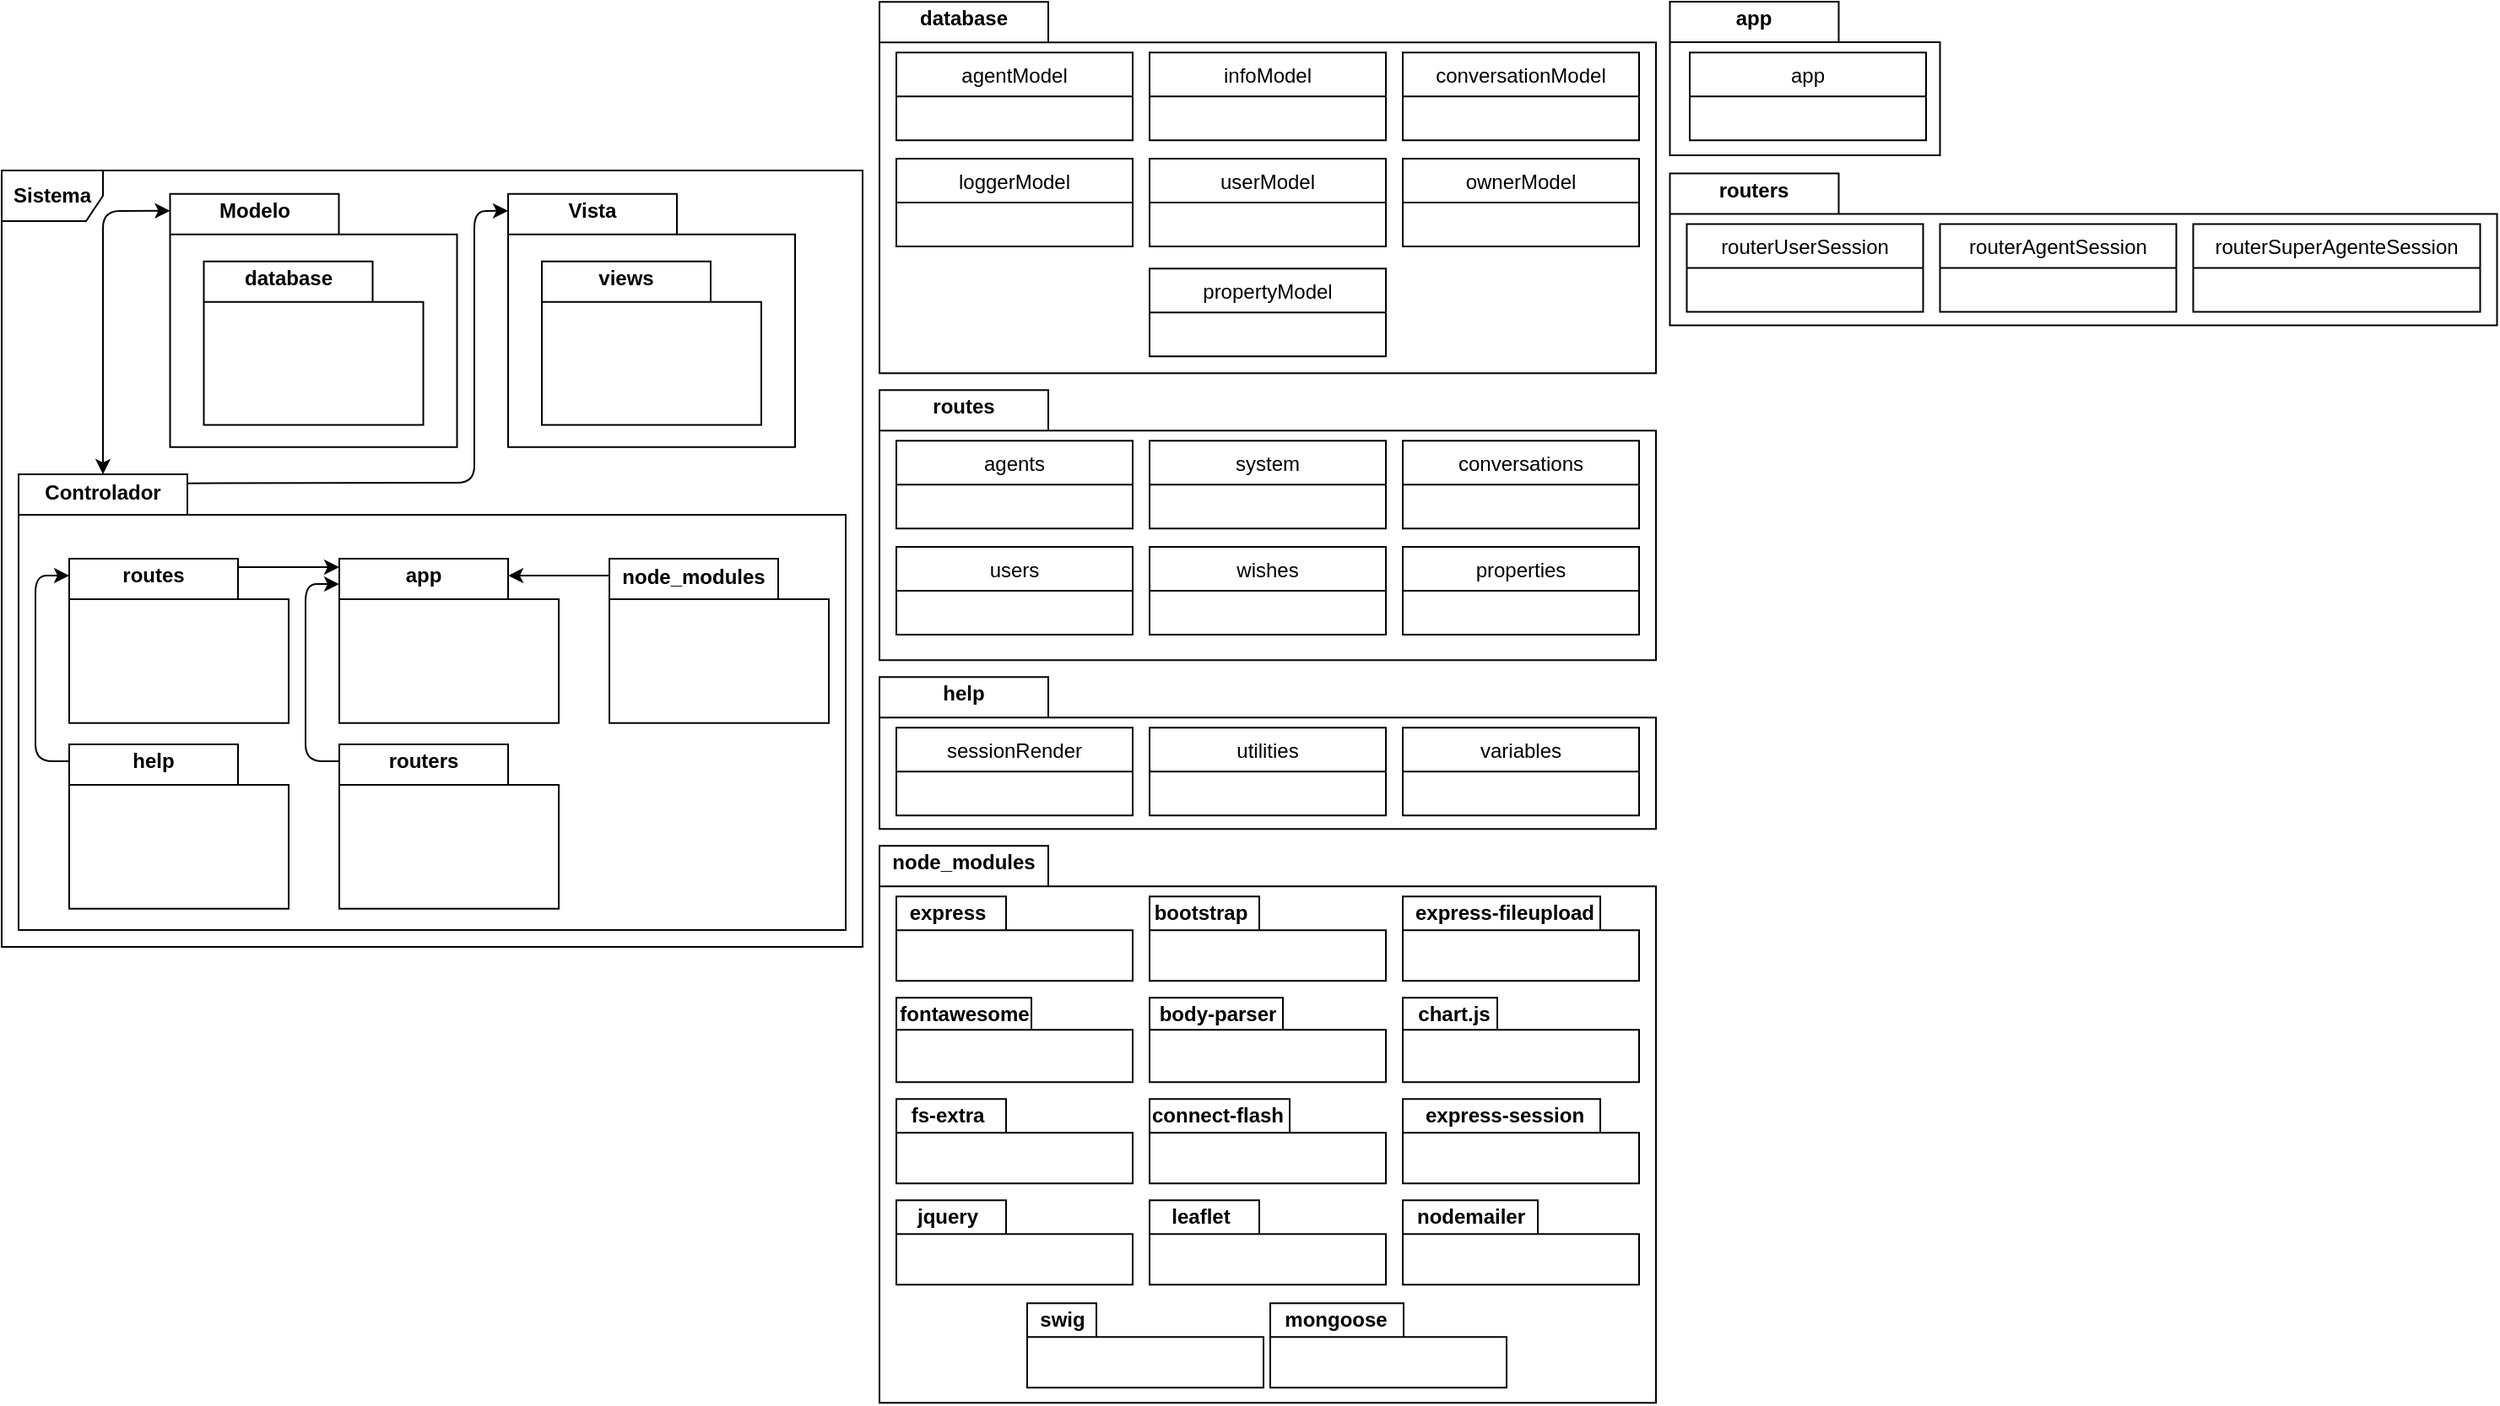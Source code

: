 <mxfile version="12.6.5" type="device"><diagram id="kAfS_HDpGO0KasJFEPRN" name="Page-1"><mxGraphModel dx="-954" dy="-1184" grid="1" gridSize="10" guides="1" tooltips="1" connect="1" arrows="1" fold="1" page="1" pageScale="1" pageWidth="827" pageHeight="1169" math="0" shadow="0"><root><mxCell id="0"/><mxCell id="1" parent="0"/><mxCell id="lNLeyJo19ldmIVboRy16-2" value="&lt;b&gt;Sistema&lt;/b&gt;" style="shape=umlFrame;whiteSpace=wrap;html=1;fillColor=#FFFFFF;" vertex="1" parent="1"><mxGeometry x="3690" y="2950" width="510" height="460" as="geometry"/></mxCell><mxCell id="lNLeyJo19ldmIVboRy16-3" value="" style="shape=folder;fontStyle=1;spacingTop=10;tabWidth=100;tabHeight=24;tabPosition=left;html=1;" vertex="1" parent="1"><mxGeometry x="3700" y="3130" width="490" height="270" as="geometry"/></mxCell><mxCell id="lNLeyJo19ldmIVboRy16-4" value="" style="endArrow=classic;startArrow=classic;html=1;exitX=0.5;exitY=0;exitDx=0;exitDy=0;entryX=0;entryY=0.5;entryDx=0;entryDy=0;" edge="1" parent="1" source="lNLeyJo19ldmIVboRy16-66" target="lNLeyJo19ldmIVboRy16-62"><mxGeometry width="50" height="50" relative="1" as="geometry"><mxPoint x="3819.25" y="3214.61" as="sourcePoint"/><mxPoint x="3869.25" y="3164.61" as="targetPoint"/><Array as="points"><mxPoint x="3750" y="2974"/></Array></mxGeometry></mxCell><mxCell id="lNLeyJo19ldmIVboRy16-5" value="" style="endArrow=classic;html=1;entryX=0;entryY=0.5;entryDx=0;entryDy=0;exitX=1;exitY=0.25;exitDx=0;exitDy=0;" edge="1" parent="1" source="lNLeyJo19ldmIVboRy16-66" target="lNLeyJo19ldmIVboRy16-86"><mxGeometry width="50" height="50" relative="1" as="geometry"><mxPoint x="3684.25" y="3685" as="sourcePoint"/><mxPoint x="3734.25" y="3635" as="targetPoint"/><Array as="points"><mxPoint x="3970" y="3135"/><mxPoint x="3970" y="2974"/></Array></mxGeometry></mxCell><mxCell id="lNLeyJo19ldmIVboRy16-6" value="" style="shape=folder;fontStyle=1;spacingTop=10;tabWidth=100;tabHeight=24;tabPosition=left;html=1;" vertex="1" parent="1"><mxGeometry x="4210" y="2850.09" width="460" height="220" as="geometry"/></mxCell><mxCell id="lNLeyJo19ldmIVboRy16-7" value="&lt;b&gt;database&lt;/b&gt;" style="text;html=1;strokeColor=none;fillColor=none;align=center;verticalAlign=middle;whiteSpace=wrap;rounded=0;" vertex="1" parent="1"><mxGeometry x="4210" y="2850.09" width="100" height="20" as="geometry"/></mxCell><mxCell id="lNLeyJo19ldmIVboRy16-8" value="agentModel" style="swimlane;fontStyle=0;childLayout=stackLayout;horizontal=1;startSize=26;fillColor=none;horizontalStack=0;resizeParent=1;resizeParentMax=0;resizeLast=0;collapsible=1;marginBottom=0;" vertex="1" parent="1"><mxGeometry x="4220" y="2880.09" width="140" height="52" as="geometry"/></mxCell><mxCell id="lNLeyJo19ldmIVboRy16-9" value="infoModel" style="swimlane;fontStyle=0;childLayout=stackLayout;horizontal=1;startSize=26;fillColor=none;horizontalStack=0;resizeParent=1;resizeParentMax=0;resizeLast=0;collapsible=1;marginBottom=0;" vertex="1" parent="1"><mxGeometry x="4370" y="2880.09" width="140" height="52" as="geometry"/></mxCell><mxCell id="lNLeyJo19ldmIVboRy16-10" value="conversationModel" style="swimlane;fontStyle=0;childLayout=stackLayout;horizontal=1;startSize=26;fillColor=none;horizontalStack=0;resizeParent=1;resizeParentMax=0;resizeLast=0;collapsible=1;marginBottom=0;" vertex="1" parent="1"><mxGeometry x="4520" y="2880.09" width="140" height="52" as="geometry"/></mxCell><mxCell id="lNLeyJo19ldmIVboRy16-11" value="loggerModel" style="swimlane;fontStyle=0;childLayout=stackLayout;horizontal=1;startSize=26;fillColor=none;horizontalStack=0;resizeParent=1;resizeParentMax=0;resizeLast=0;collapsible=1;marginBottom=0;" vertex="1" parent="1"><mxGeometry x="4220" y="2942.98" width="140" height="52" as="geometry"/></mxCell><mxCell id="lNLeyJo19ldmIVboRy16-12" value="userModel" style="swimlane;fontStyle=0;childLayout=stackLayout;horizontal=1;startSize=26;fillColor=none;horizontalStack=0;resizeParent=1;resizeParentMax=0;resizeLast=0;collapsible=1;marginBottom=0;" vertex="1" parent="1"><mxGeometry x="4370" y="2942.98" width="140" height="52" as="geometry"/></mxCell><mxCell id="lNLeyJo19ldmIVboRy16-13" value="ownerModel" style="swimlane;fontStyle=0;childLayout=stackLayout;horizontal=1;startSize=26;fillColor=none;horizontalStack=0;resizeParent=1;resizeParentMax=0;resizeLast=0;collapsible=1;marginBottom=0;" vertex="1" parent="1"><mxGeometry x="4520" y="2942.98" width="140" height="52" as="geometry"/></mxCell><mxCell id="lNLeyJo19ldmIVboRy16-14" value="propertyModel" style="swimlane;fontStyle=0;childLayout=stackLayout;horizontal=1;startSize=26;fillColor=none;horizontalStack=0;resizeParent=1;resizeParentMax=0;resizeLast=0;collapsible=1;marginBottom=0;" vertex="1" parent="1"><mxGeometry x="4370" y="3008.09" width="140" height="52" as="geometry"/></mxCell><mxCell id="lNLeyJo19ldmIVboRy16-15" value="" style="shape=folder;fontStyle=1;spacingTop=10;tabWidth=100;tabHeight=24;tabPosition=left;html=1;" vertex="1" parent="1"><mxGeometry x="4210" y="3080.09" width="460" height="160" as="geometry"/></mxCell><mxCell id="lNLeyJo19ldmIVboRy16-16" value="&lt;b&gt;routes&lt;/b&gt;" style="text;html=1;strokeColor=none;fillColor=none;align=center;verticalAlign=middle;whiteSpace=wrap;rounded=0;" vertex="1" parent="1"><mxGeometry x="4210" y="3080.09" width="100" height="20" as="geometry"/></mxCell><mxCell id="lNLeyJo19ldmIVboRy16-17" value="agents" style="swimlane;fontStyle=0;childLayout=stackLayout;horizontal=1;startSize=26;fillColor=none;horizontalStack=0;resizeParent=1;resizeParentMax=0;resizeLast=0;collapsible=1;marginBottom=0;" vertex="1" parent="1"><mxGeometry x="4220" y="3110.09" width="140" height="52" as="geometry"/></mxCell><mxCell id="lNLeyJo19ldmIVboRy16-18" value="system" style="swimlane;fontStyle=0;childLayout=stackLayout;horizontal=1;startSize=26;fillColor=none;horizontalStack=0;resizeParent=1;resizeParentMax=0;resizeLast=0;collapsible=1;marginBottom=0;" vertex="1" parent="1"><mxGeometry x="4370" y="3110.09" width="140" height="52" as="geometry"/></mxCell><mxCell id="lNLeyJo19ldmIVboRy16-19" value="conversations" style="swimlane;fontStyle=0;childLayout=stackLayout;horizontal=1;startSize=26;fillColor=none;horizontalStack=0;resizeParent=1;resizeParentMax=0;resizeLast=0;collapsible=1;marginBottom=0;" vertex="1" parent="1"><mxGeometry x="4520" y="3110.09" width="140" height="52" as="geometry"/></mxCell><mxCell id="lNLeyJo19ldmIVboRy16-20" value="users" style="swimlane;fontStyle=0;childLayout=stackLayout;horizontal=1;startSize=26;fillColor=none;horizontalStack=0;resizeParent=1;resizeParentMax=0;resizeLast=0;collapsible=1;marginBottom=0;" vertex="1" parent="1"><mxGeometry x="4220" y="3172.98" width="140" height="52" as="geometry"/></mxCell><mxCell id="lNLeyJo19ldmIVboRy16-21" value="wishes" style="swimlane;fontStyle=0;childLayout=stackLayout;horizontal=1;startSize=26;fillColor=none;horizontalStack=0;resizeParent=1;resizeParentMax=0;resizeLast=0;collapsible=1;marginBottom=0;" vertex="1" parent="1"><mxGeometry x="4370" y="3172.98" width="140" height="52" as="geometry"/></mxCell><mxCell id="lNLeyJo19ldmIVboRy16-22" value="properties" style="swimlane;fontStyle=0;childLayout=stackLayout;horizontal=1;startSize=26;fillColor=none;horizontalStack=0;resizeParent=1;resizeParentMax=0;resizeLast=0;collapsible=1;marginBottom=0;" vertex="1" parent="1"><mxGeometry x="4520" y="3172.98" width="140" height="52" as="geometry"/></mxCell><mxCell id="lNLeyJo19ldmIVboRy16-23" value="" style="shape=folder;fontStyle=1;spacingTop=10;tabWidth=100;tabHeight=24;tabPosition=left;html=1;" vertex="1" parent="1"><mxGeometry x="4210" y="3250.09" width="460" height="90" as="geometry"/></mxCell><mxCell id="lNLeyJo19ldmIVboRy16-24" value="&lt;b&gt;help&lt;/b&gt;" style="text;html=1;strokeColor=none;fillColor=none;align=center;verticalAlign=middle;whiteSpace=wrap;rounded=0;" vertex="1" parent="1"><mxGeometry x="4210" y="3250.09" width="100" height="20" as="geometry"/></mxCell><mxCell id="lNLeyJo19ldmIVboRy16-25" value="sessionRender" style="swimlane;fontStyle=0;childLayout=stackLayout;horizontal=1;startSize=26;fillColor=none;horizontalStack=0;resizeParent=1;resizeParentMax=0;resizeLast=0;collapsible=1;marginBottom=0;" vertex="1" parent="1"><mxGeometry x="4220" y="3280.09" width="140" height="52" as="geometry"/></mxCell><mxCell id="lNLeyJo19ldmIVboRy16-26" value="utilities" style="swimlane;fontStyle=0;childLayout=stackLayout;horizontal=1;startSize=26;fillColor=none;horizontalStack=0;resizeParent=1;resizeParentMax=0;resizeLast=0;collapsible=1;marginBottom=0;" vertex="1" parent="1"><mxGeometry x="4370" y="3280.09" width="140" height="52" as="geometry"/></mxCell><mxCell id="lNLeyJo19ldmIVboRy16-27" value="variables" style="swimlane;fontStyle=0;childLayout=stackLayout;horizontal=1;startSize=26;fillColor=none;horizontalStack=0;resizeParent=1;resizeParentMax=0;resizeLast=0;collapsible=1;marginBottom=0;" vertex="1" parent="1"><mxGeometry x="4520" y="3280.09" width="140" height="52" as="geometry"/></mxCell><mxCell id="lNLeyJo19ldmIVboRy16-28" value="" style="shape=folder;fontStyle=1;spacingTop=10;tabWidth=100;tabHeight=24;tabPosition=left;html=1;" vertex="1" parent="1"><mxGeometry x="4210" y="3350.09" width="460" height="330" as="geometry"/></mxCell><mxCell id="lNLeyJo19ldmIVboRy16-29" value="&lt;b&gt;node_modules&lt;/b&gt;" style="text;html=1;strokeColor=none;fillColor=none;align=center;verticalAlign=middle;whiteSpace=wrap;rounded=0;" vertex="1" parent="1"><mxGeometry x="4210" y="3350.09" width="100" height="20" as="geometry"/></mxCell><mxCell id="lNLeyJo19ldmIVboRy16-30" value="" style="shape=folder;fontStyle=1;spacingTop=10;tabWidth=65;tabHeight=20;tabPosition=left;html=1;fillColor=#FFFFFF;" vertex="1" parent="1"><mxGeometry x="4220" y="3380.09" width="140" height="50" as="geometry"/></mxCell><mxCell id="lNLeyJo19ldmIVboRy16-31" value="&lt;b&gt;express&lt;/b&gt;" style="text;html=1;align=center;verticalAlign=middle;resizable=0;points=[];autosize=1;" vertex="1" parent="1"><mxGeometry x="4220" y="3380.09" width="60" height="20" as="geometry"/></mxCell><mxCell id="lNLeyJo19ldmIVboRy16-32" value="" style="shape=folder;fontStyle=1;spacingTop=10;tabWidth=65;tabHeight=20;tabPosition=left;html=1;fillColor=#FFFFFF;" vertex="1" parent="1"><mxGeometry x="4370" y="3380.09" width="140" height="50" as="geometry"/></mxCell><mxCell id="lNLeyJo19ldmIVboRy16-33" value="" style="shape=folder;fontStyle=1;spacingTop=10;tabWidth=117;tabHeight=20;tabPosition=left;html=1;fillColor=#FFFFFF;" vertex="1" parent="1"><mxGeometry x="4520" y="3380.09" width="140" height="50" as="geometry"/></mxCell><mxCell id="lNLeyJo19ldmIVboRy16-34" value="&lt;b&gt;bootstrap&lt;/b&gt;" style="text;html=1;align=center;verticalAlign=middle;resizable=0;points=[];autosize=1;" vertex="1" parent="1"><mxGeometry x="4365" y="3380.09" width="70" height="20" as="geometry"/></mxCell><mxCell id="lNLeyJo19ldmIVboRy16-35" value="&lt;b&gt;express-fileupload&lt;/b&gt;" style="text;html=1;align=center;verticalAlign=middle;resizable=0;points=[];autosize=1;" vertex="1" parent="1"><mxGeometry x="4520" y="3380.09" width="120" height="20" as="geometry"/></mxCell><mxCell id="lNLeyJo19ldmIVboRy16-36" value="" style="shape=folder;fontStyle=1;spacingTop=10;tabWidth=80;tabHeight=19;tabPosition=left;html=1;fillColor=#FFFFFF;" vertex="1" parent="1"><mxGeometry x="4220" y="3440.09" width="140" height="50" as="geometry"/></mxCell><mxCell id="lNLeyJo19ldmIVboRy16-37" value="&lt;b&gt;fontawesome&lt;/b&gt;" style="text;html=1;align=center;verticalAlign=middle;resizable=0;points=[];autosize=1;" vertex="1" parent="1"><mxGeometry x="4215" y="3440.09" width="90" height="20" as="geometry"/></mxCell><mxCell id="lNLeyJo19ldmIVboRy16-38" value="" style="shape=folder;fontStyle=1;spacingTop=10;tabWidth=79;tabHeight=19;tabPosition=left;html=1;fillColor=#FFFFFF;" vertex="1" parent="1"><mxGeometry x="4370" y="3440.09" width="140" height="50" as="geometry"/></mxCell><mxCell id="lNLeyJo19ldmIVboRy16-39" value="" style="shape=folder;fontStyle=1;spacingTop=10;tabWidth=56;tabHeight=19;tabPosition=left;html=1;fillColor=#FFFFFF;" vertex="1" parent="1"><mxGeometry x="4520" y="3440.09" width="140" height="50" as="geometry"/></mxCell><mxCell id="lNLeyJo19ldmIVboRy16-40" value="&lt;b&gt;body-parser&lt;/b&gt;" style="text;html=1;align=center;verticalAlign=middle;resizable=0;points=[];autosize=1;" vertex="1" parent="1"><mxGeometry x="4370" y="3440.09" width="80" height="20" as="geometry"/></mxCell><mxCell id="lNLeyJo19ldmIVboRy16-41" value="&lt;b&gt;chart.js&lt;/b&gt;" style="text;html=1;align=center;verticalAlign=middle;resizable=0;points=[];autosize=1;" vertex="1" parent="1"><mxGeometry x="4520" y="3440.09" width="60" height="20" as="geometry"/></mxCell><mxCell id="lNLeyJo19ldmIVboRy16-42" value="" style="shape=folder;fontStyle=1;spacingTop=10;tabWidth=65;tabHeight=20;tabPosition=left;html=1;fillColor=#FFFFFF;" vertex="1" parent="1"><mxGeometry x="4220" y="3500.09" width="140" height="50" as="geometry"/></mxCell><mxCell id="lNLeyJo19ldmIVboRy16-43" value="&lt;b&gt;fs-extra&lt;/b&gt;" style="text;html=1;align=center;verticalAlign=middle;resizable=0;points=[];autosize=1;" vertex="1" parent="1"><mxGeometry x="4220" y="3500.09" width="60" height="20" as="geometry"/></mxCell><mxCell id="lNLeyJo19ldmIVboRy16-44" value="" style="shape=folder;fontStyle=1;spacingTop=10;tabWidth=83;tabHeight=20;tabPosition=left;html=1;fillColor=#FFFFFF;" vertex="1" parent="1"><mxGeometry x="4370" y="3500.09" width="140" height="50" as="geometry"/></mxCell><mxCell id="lNLeyJo19ldmIVboRy16-45" value="" style="shape=folder;fontStyle=1;spacingTop=10;tabWidth=117;tabHeight=20;tabPosition=left;html=1;fillColor=#FFFFFF;" vertex="1" parent="1"><mxGeometry x="4520" y="3500.09" width="140" height="50" as="geometry"/></mxCell><mxCell id="lNLeyJo19ldmIVboRy16-46" value="&lt;b&gt;connect-flash&lt;/b&gt;" style="text;html=1;align=center;verticalAlign=middle;resizable=0;points=[];autosize=1;" vertex="1" parent="1"><mxGeometry x="4365" y="3500.09" width="90" height="20" as="geometry"/></mxCell><mxCell id="lNLeyJo19ldmIVboRy16-47" value="&lt;b&gt;express-session&lt;/b&gt;" style="text;html=1;align=center;verticalAlign=middle;resizable=0;points=[];autosize=1;" vertex="1" parent="1"><mxGeometry x="4525" y="3500.09" width="110" height="20" as="geometry"/></mxCell><mxCell id="lNLeyJo19ldmIVboRy16-48" value="" style="shape=folder;fontStyle=1;spacingTop=10;tabWidth=65;tabHeight=20;tabPosition=left;html=1;fillColor=#FFFFFF;" vertex="1" parent="1"><mxGeometry x="4220" y="3560.09" width="140" height="50" as="geometry"/></mxCell><mxCell id="lNLeyJo19ldmIVboRy16-49" value="&lt;b&gt;jquery&lt;/b&gt;" style="text;html=1;align=center;verticalAlign=middle;resizable=0;points=[];autosize=1;" vertex="1" parent="1"><mxGeometry x="4225" y="3560.09" width="50" height="20" as="geometry"/></mxCell><mxCell id="lNLeyJo19ldmIVboRy16-50" value="" style="shape=folder;fontStyle=1;spacingTop=10;tabWidth=65;tabHeight=20;tabPosition=left;html=1;fillColor=#FFFFFF;" vertex="1" parent="1"><mxGeometry x="4370" y="3560.09" width="140" height="50" as="geometry"/></mxCell><mxCell id="lNLeyJo19ldmIVboRy16-51" value="" style="shape=folder;fontStyle=1;spacingTop=10;tabWidth=80;tabHeight=20;tabPosition=left;html=1;fillColor=#FFFFFF;" vertex="1" parent="1"><mxGeometry x="4520" y="3560.09" width="140" height="50" as="geometry"/></mxCell><mxCell id="lNLeyJo19ldmIVboRy16-52" value="&lt;b&gt;leaflet&lt;/b&gt;" style="text;html=1;align=center;verticalAlign=middle;resizable=0;points=[];autosize=1;" vertex="1" parent="1"><mxGeometry x="4375" y="3560.09" width="50" height="20" as="geometry"/></mxCell><mxCell id="lNLeyJo19ldmIVboRy16-53" value="&lt;b&gt;nodemailer&lt;/b&gt;" style="text;html=1;align=center;verticalAlign=middle;resizable=0;points=[];autosize=1;" vertex="1" parent="1"><mxGeometry x="4520" y="3560.09" width="80" height="20" as="geometry"/></mxCell><mxCell id="lNLeyJo19ldmIVboRy16-54" value="" style="shape=folder;fontStyle=1;spacingTop=10;tabWidth=41;tabHeight=20;tabPosition=left;html=1;fillColor=#FFFFFF;" vertex="1" parent="1"><mxGeometry x="4297.5" y="3621.09" width="140" height="50" as="geometry"/></mxCell><mxCell id="lNLeyJo19ldmIVboRy16-55" value="" style="shape=folder;fontStyle=1;spacingTop=10;tabWidth=79;tabHeight=20;tabPosition=left;html=1;fillColor=#FFFFFF;" vertex="1" parent="1"><mxGeometry x="4441.5" y="3621.09" width="140" height="50" as="geometry"/></mxCell><mxCell id="lNLeyJo19ldmIVboRy16-56" value="&lt;b&gt;swig&lt;/b&gt;" style="text;html=1;align=center;verticalAlign=middle;resizable=0;points=[];autosize=1;" vertex="1" parent="1"><mxGeometry x="4297.5" y="3621.09" width="40" height="20" as="geometry"/></mxCell><mxCell id="lNLeyJo19ldmIVboRy16-57" value="&lt;b&gt;mongoose&lt;/b&gt;" style="text;html=1;align=center;verticalAlign=middle;resizable=0;points=[];autosize=1;" vertex="1" parent="1"><mxGeometry x="4440" y="3621.09" width="80" height="20" as="geometry"/></mxCell><mxCell id="lNLeyJo19ldmIVboRy16-59" value="" style="group" vertex="1" connectable="0" parent="1"><mxGeometry x="3789.75" y="2963.88" width="170" height="150" as="geometry"/></mxCell><mxCell id="lNLeyJo19ldmIVboRy16-60" value="" style="group" vertex="1" connectable="0" parent="lNLeyJo19ldmIVboRy16-59"><mxGeometry width="170" height="150" as="geometry"/></mxCell><mxCell id="lNLeyJo19ldmIVboRy16-61" value="" style="shape=folder;fontStyle=1;spacingTop=10;tabWidth=100;tabHeight=24;tabPosition=left;html=1;" vertex="1" parent="lNLeyJo19ldmIVboRy16-60"><mxGeometry width="170" height="150" as="geometry"/></mxCell><mxCell id="lNLeyJo19ldmIVboRy16-62" value="&lt;b&gt;Modelo&lt;/b&gt;" style="text;html=1;strokeColor=none;fillColor=none;align=center;verticalAlign=middle;whiteSpace=wrap;rounded=0;" vertex="1" parent="lNLeyJo19ldmIVboRy16-60"><mxGeometry width="100" height="20" as="geometry"/></mxCell><mxCell id="lNLeyJo19ldmIVboRy16-63" value="" style="group" vertex="1" connectable="0" parent="lNLeyJo19ldmIVboRy16-60"><mxGeometry x="20" y="40" width="130" height="96.81" as="geometry"/></mxCell><mxCell id="lNLeyJo19ldmIVboRy16-64" value="" style="shape=folder;fontStyle=1;spacingTop=10;tabWidth=100;tabHeight=24;tabPosition=left;html=1;" vertex="1" parent="lNLeyJo19ldmIVboRy16-63"><mxGeometry width="130" height="96.81" as="geometry"/></mxCell><mxCell id="lNLeyJo19ldmIVboRy16-65" value="&lt;b&gt;database&lt;/b&gt;" style="text;html=1;strokeColor=none;fillColor=none;align=center;verticalAlign=middle;whiteSpace=wrap;rounded=0;" vertex="1" parent="lNLeyJo19ldmIVboRy16-63"><mxGeometry width="100" height="20" as="geometry"/></mxCell><mxCell id="lNLeyJo19ldmIVboRy16-66" value="&lt;b&gt;Controlador&lt;/b&gt;" style="text;html=1;strokeColor=none;fillColor=none;align=center;verticalAlign=middle;whiteSpace=wrap;rounded=0;" vertex="1" parent="1"><mxGeometry x="3700" y="3130" width="100" height="21.333" as="geometry"/></mxCell><mxCell id="lNLeyJo19ldmIVboRy16-67" value="" style="endArrow=classic;html=1;entryX=1;entryY=0.5;entryDx=0;entryDy=0;" edge="1" parent="1" target="lNLeyJo19ldmIVboRy16-79"><mxGeometry width="50" height="50" relative="1" as="geometry"><mxPoint x="4050" y="3190" as="sourcePoint"/><mxPoint x="3920" y="3194" as="targetPoint"/><Array as="points"/></mxGeometry></mxCell><mxCell id="lNLeyJo19ldmIVboRy16-68" value="" style="shape=folder;fontStyle=1;spacingTop=10;tabWidth=100;tabHeight=24;tabPosition=left;html=1;" vertex="1" parent="1"><mxGeometry x="4050" y="3179.99" width="130" height="97.33" as="geometry"/></mxCell><mxCell id="lNLeyJo19ldmIVboRy16-69" value="&lt;b&gt;node_modules&lt;/b&gt;" style="text;html=1;strokeColor=none;fillColor=none;align=center;verticalAlign=middle;whiteSpace=wrap;rounded=0;" vertex="1" parent="1"><mxGeometry x="4050" y="3179.997" width="100" height="21.333" as="geometry"/></mxCell><mxCell id="lNLeyJo19ldmIVboRy16-70" value="" style="group" vertex="1" connectable="0" parent="1"><mxGeometry x="3730" y="3179.99" width="130" height="97.34" as="geometry"/></mxCell><mxCell id="lNLeyJo19ldmIVboRy16-71" value="" style="shape=folder;fontStyle=1;spacingTop=10;tabWidth=100;tabHeight=24;tabPosition=left;html=1;" vertex="1" parent="lNLeyJo19ldmIVboRy16-70"><mxGeometry width="130" height="97.34" as="geometry"/></mxCell><mxCell id="lNLeyJo19ldmIVboRy16-72" value="&lt;b&gt;routes&lt;/b&gt;" style="text;html=1;strokeColor=none;fillColor=none;align=center;verticalAlign=middle;whiteSpace=wrap;rounded=0;" vertex="1" parent="lNLeyJo19ldmIVboRy16-70"><mxGeometry width="100" height="20.109" as="geometry"/></mxCell><mxCell id="lNLeyJo19ldmIVboRy16-73" value="" style="group" vertex="1" connectable="0" parent="lNLeyJo19ldmIVboRy16-70"><mxGeometry y="110.01" width="130" height="97.34" as="geometry"/></mxCell><mxCell id="lNLeyJo19ldmIVboRy16-74" value="" style="shape=folder;fontStyle=1;spacingTop=10;tabWidth=100;tabHeight=24;tabPosition=left;html=1;" vertex="1" parent="lNLeyJo19ldmIVboRy16-73"><mxGeometry width="130" height="97.34" as="geometry"/></mxCell><mxCell id="lNLeyJo19ldmIVboRy16-75" value="&lt;b&gt;help&lt;/b&gt;" style="text;html=1;strokeColor=none;fillColor=none;align=center;verticalAlign=middle;whiteSpace=wrap;rounded=0;" vertex="1" parent="lNLeyJo19ldmIVboRy16-73"><mxGeometry width="100" height="20.109" as="geometry"/></mxCell><mxCell id="lNLeyJo19ldmIVboRy16-76" value="" style="endArrow=classic;html=1;exitX=0;exitY=0.5;exitDx=0;exitDy=0;entryX=0;entryY=0.5;entryDx=0;entryDy=0;" edge="1" parent="lNLeyJo19ldmIVboRy16-70" source="lNLeyJo19ldmIVboRy16-75" target="lNLeyJo19ldmIVboRy16-72"><mxGeometry width="50" height="50" relative="1" as="geometry"><mxPoint x="-270" y="366.01" as="sourcePoint"/><mxPoint x="-220" y="312.677" as="targetPoint"/><Array as="points"><mxPoint x="-20" y="120.01"/><mxPoint x="-20" y="10.01"/></Array></mxGeometry></mxCell><mxCell id="lNLeyJo19ldmIVboRy16-77" value="" style="group" vertex="1" connectable="0" parent="1"><mxGeometry x="3890" y="3179.99" width="130" height="97.34" as="geometry"/></mxCell><mxCell id="lNLeyJo19ldmIVboRy16-78" value="" style="shape=folder;fontStyle=1;spacingTop=10;tabWidth=100;tabHeight=24;tabPosition=left;html=1;" vertex="1" parent="lNLeyJo19ldmIVboRy16-77"><mxGeometry width="130" height="97.34" as="geometry"/></mxCell><mxCell id="lNLeyJo19ldmIVboRy16-79" value="&lt;b&gt;app&lt;/b&gt;" style="text;html=1;strokeColor=none;fillColor=none;align=center;verticalAlign=middle;whiteSpace=wrap;rounded=0;" vertex="1" parent="lNLeyJo19ldmIVboRy16-77"><mxGeometry width="100" height="20.109" as="geometry"/></mxCell><mxCell id="lNLeyJo19ldmIVboRy16-80" value="" style="group" vertex="1" connectable="0" parent="1"><mxGeometry x="3890" y="3290" width="130" height="97.34" as="geometry"/></mxCell><mxCell id="lNLeyJo19ldmIVboRy16-81" value="" style="shape=folder;fontStyle=1;spacingTop=10;tabWidth=100;tabHeight=24;tabPosition=left;html=1;" vertex="1" parent="lNLeyJo19ldmIVboRy16-80"><mxGeometry width="130" height="97.34" as="geometry"/></mxCell><mxCell id="lNLeyJo19ldmIVboRy16-82" value="&lt;b&gt;routers&lt;/b&gt;" style="text;html=1;strokeColor=none;fillColor=none;align=center;verticalAlign=middle;whiteSpace=wrap;rounded=0;" vertex="1" parent="lNLeyJo19ldmIVboRy16-80"><mxGeometry width="100" height="20.109" as="geometry"/></mxCell><mxCell id="lNLeyJo19ldmIVboRy16-83" value="" style="endArrow=classic;html=1;exitX=0;exitY=0.5;exitDx=0;exitDy=0;entryX=0;entryY=0.75;entryDx=0;entryDy=0;" edge="1" parent="1" source="lNLeyJo19ldmIVboRy16-82" target="lNLeyJo19ldmIVboRy16-79"><mxGeometry width="50" height="50" relative="1" as="geometry"><mxPoint x="3900" y="3200.045" as="sourcePoint"/><mxPoint x="3820" y="3200.045" as="targetPoint"/><Array as="points"><mxPoint x="3870" y="3300"/><mxPoint x="3870" y="3195"/></Array></mxGeometry></mxCell><mxCell id="lNLeyJo19ldmIVboRy16-84" value="" style="endArrow=classic;html=1;exitX=1;exitY=0.25;exitDx=0;exitDy=0;entryX=0;entryY=0.25;entryDx=0;entryDy=0;fontStyle=1;" edge="1" parent="1" source="lNLeyJo19ldmIVboRy16-72" target="lNLeyJo19ldmIVboRy16-79"><mxGeometry width="50" height="50" relative="1" as="geometry"><mxPoint x="3930" y="3210.045" as="sourcePoint"/><mxPoint x="3850" y="3210.045" as="targetPoint"/><Array as="points"/></mxGeometry></mxCell><mxCell id="lNLeyJo19ldmIVboRy16-85" value="" style="shape=folder;fontStyle=1;spacingTop=10;tabWidth=100;tabHeight=24;tabPosition=left;html=1;" vertex="1" parent="1"><mxGeometry x="3990" y="2963.88" width="170" height="150" as="geometry"/></mxCell><mxCell id="lNLeyJo19ldmIVboRy16-86" value="&lt;b&gt;Vista&lt;/b&gt;" style="text;html=1;strokeColor=none;fillColor=none;align=center;verticalAlign=middle;whiteSpace=wrap;rounded=0;" vertex="1" parent="1"><mxGeometry x="3990" y="2963.88" width="100" height="20" as="geometry"/></mxCell><mxCell id="lNLeyJo19ldmIVboRy16-87" value="" style="group" vertex="1" connectable="0" parent="1"><mxGeometry x="4010" y="3003.88" width="130" height="96.81" as="geometry"/></mxCell><mxCell id="lNLeyJo19ldmIVboRy16-88" value="" style="shape=folder;fontStyle=1;spacingTop=10;tabWidth=100;tabHeight=24;tabPosition=left;html=1;" vertex="1" parent="lNLeyJo19ldmIVboRy16-87"><mxGeometry width="130" height="96.81" as="geometry"/></mxCell><mxCell id="lNLeyJo19ldmIVboRy16-89" value="&lt;b&gt;views&lt;/b&gt;" style="text;html=1;strokeColor=none;fillColor=none;align=center;verticalAlign=middle;whiteSpace=wrap;rounded=0;" vertex="1" parent="lNLeyJo19ldmIVboRy16-87"><mxGeometry width="100" height="20" as="geometry"/></mxCell><mxCell id="lNLeyJo19ldmIVboRy16-90" value="" style="shape=folder;fontStyle=1;spacingTop=10;tabWidth=100;tabHeight=24;tabPosition=left;html=1;" vertex="1" parent="1"><mxGeometry x="4678.25" y="2850" width="160" height="91" as="geometry"/></mxCell><mxCell id="lNLeyJo19ldmIVboRy16-91" value="&lt;b&gt;app&lt;/b&gt;" style="text;html=1;strokeColor=none;fillColor=none;align=center;verticalAlign=middle;whiteSpace=wrap;rounded=0;" vertex="1" parent="1"><mxGeometry x="4678.25" y="2850.09" width="100" height="20" as="geometry"/></mxCell><mxCell id="lNLeyJo19ldmIVboRy16-92" value="app" style="swimlane;fontStyle=0;childLayout=stackLayout;horizontal=1;startSize=26;fillColor=none;horizontalStack=0;resizeParent=1;resizeParentMax=0;resizeLast=0;collapsible=1;marginBottom=0;" vertex="1" parent="1"><mxGeometry x="4690" y="2880.09" width="140" height="52" as="geometry"/></mxCell><mxCell id="lNLeyJo19ldmIVboRy16-93" value="" style="shape=folder;fontStyle=1;spacingTop=10;tabWidth=100;tabHeight=24;tabPosition=left;html=1;" vertex="1" parent="1"><mxGeometry x="4678.25" y="2951.69" width="490" height="90" as="geometry"/></mxCell><mxCell id="lNLeyJo19ldmIVboRy16-94" value="&lt;b&gt;routers&lt;/b&gt;" style="text;html=1;strokeColor=none;fillColor=none;align=center;verticalAlign=middle;whiteSpace=wrap;rounded=0;" vertex="1" parent="1"><mxGeometry x="4678.25" y="2951.69" width="100" height="20" as="geometry"/></mxCell><mxCell id="lNLeyJo19ldmIVboRy16-95" value="routerUserSession" style="swimlane;fontStyle=0;childLayout=stackLayout;horizontal=1;startSize=26;fillColor=none;horizontalStack=0;resizeParent=1;resizeParentMax=0;resizeLast=0;collapsible=1;marginBottom=0;" vertex="1" parent="1"><mxGeometry x="4688.25" y="2981.69" width="140" height="52" as="geometry"/></mxCell><mxCell id="lNLeyJo19ldmIVboRy16-96" value="routerAgentSession" style="swimlane;fontStyle=0;childLayout=stackLayout;horizontal=1;startSize=26;fillColor=none;horizontalStack=0;resizeParent=1;resizeParentMax=0;resizeLast=0;collapsible=1;marginBottom=0;" vertex="1" parent="1"><mxGeometry x="4838.25" y="2981.69" width="140" height="52" as="geometry"/></mxCell><mxCell id="lNLeyJo19ldmIVboRy16-97" value="routerSuperAgenteSession" style="swimlane;fontStyle=0;childLayout=stackLayout;horizontal=1;startSize=26;fillColor=none;horizontalStack=0;resizeParent=1;resizeParentMax=0;resizeLast=0;collapsible=1;marginBottom=0;" vertex="1" parent="1"><mxGeometry x="4988.25" y="2981.69" width="170" height="52" as="geometry"/></mxCell></root></mxGraphModel></diagram></mxfile>
